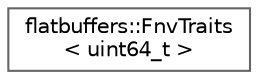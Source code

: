 digraph "Graphical Class Hierarchy"
{
 // LATEX_PDF_SIZE
  bgcolor="transparent";
  edge [fontname=Helvetica,fontsize=10,labelfontname=Helvetica,labelfontsize=10];
  node [fontname=Helvetica,fontsize=10,shape=box,height=0.2,width=0.4];
  rankdir="LR";
  Node0 [id="Node000000",label="flatbuffers::FnvTraits\l\< uint64_t \>",height=0.2,width=0.4,color="grey40", fillcolor="white", style="filled",URL="$structflatbuffers_1_1FnvTraits_3_01uint64__t_01_4.html",tooltip=" "];
}
